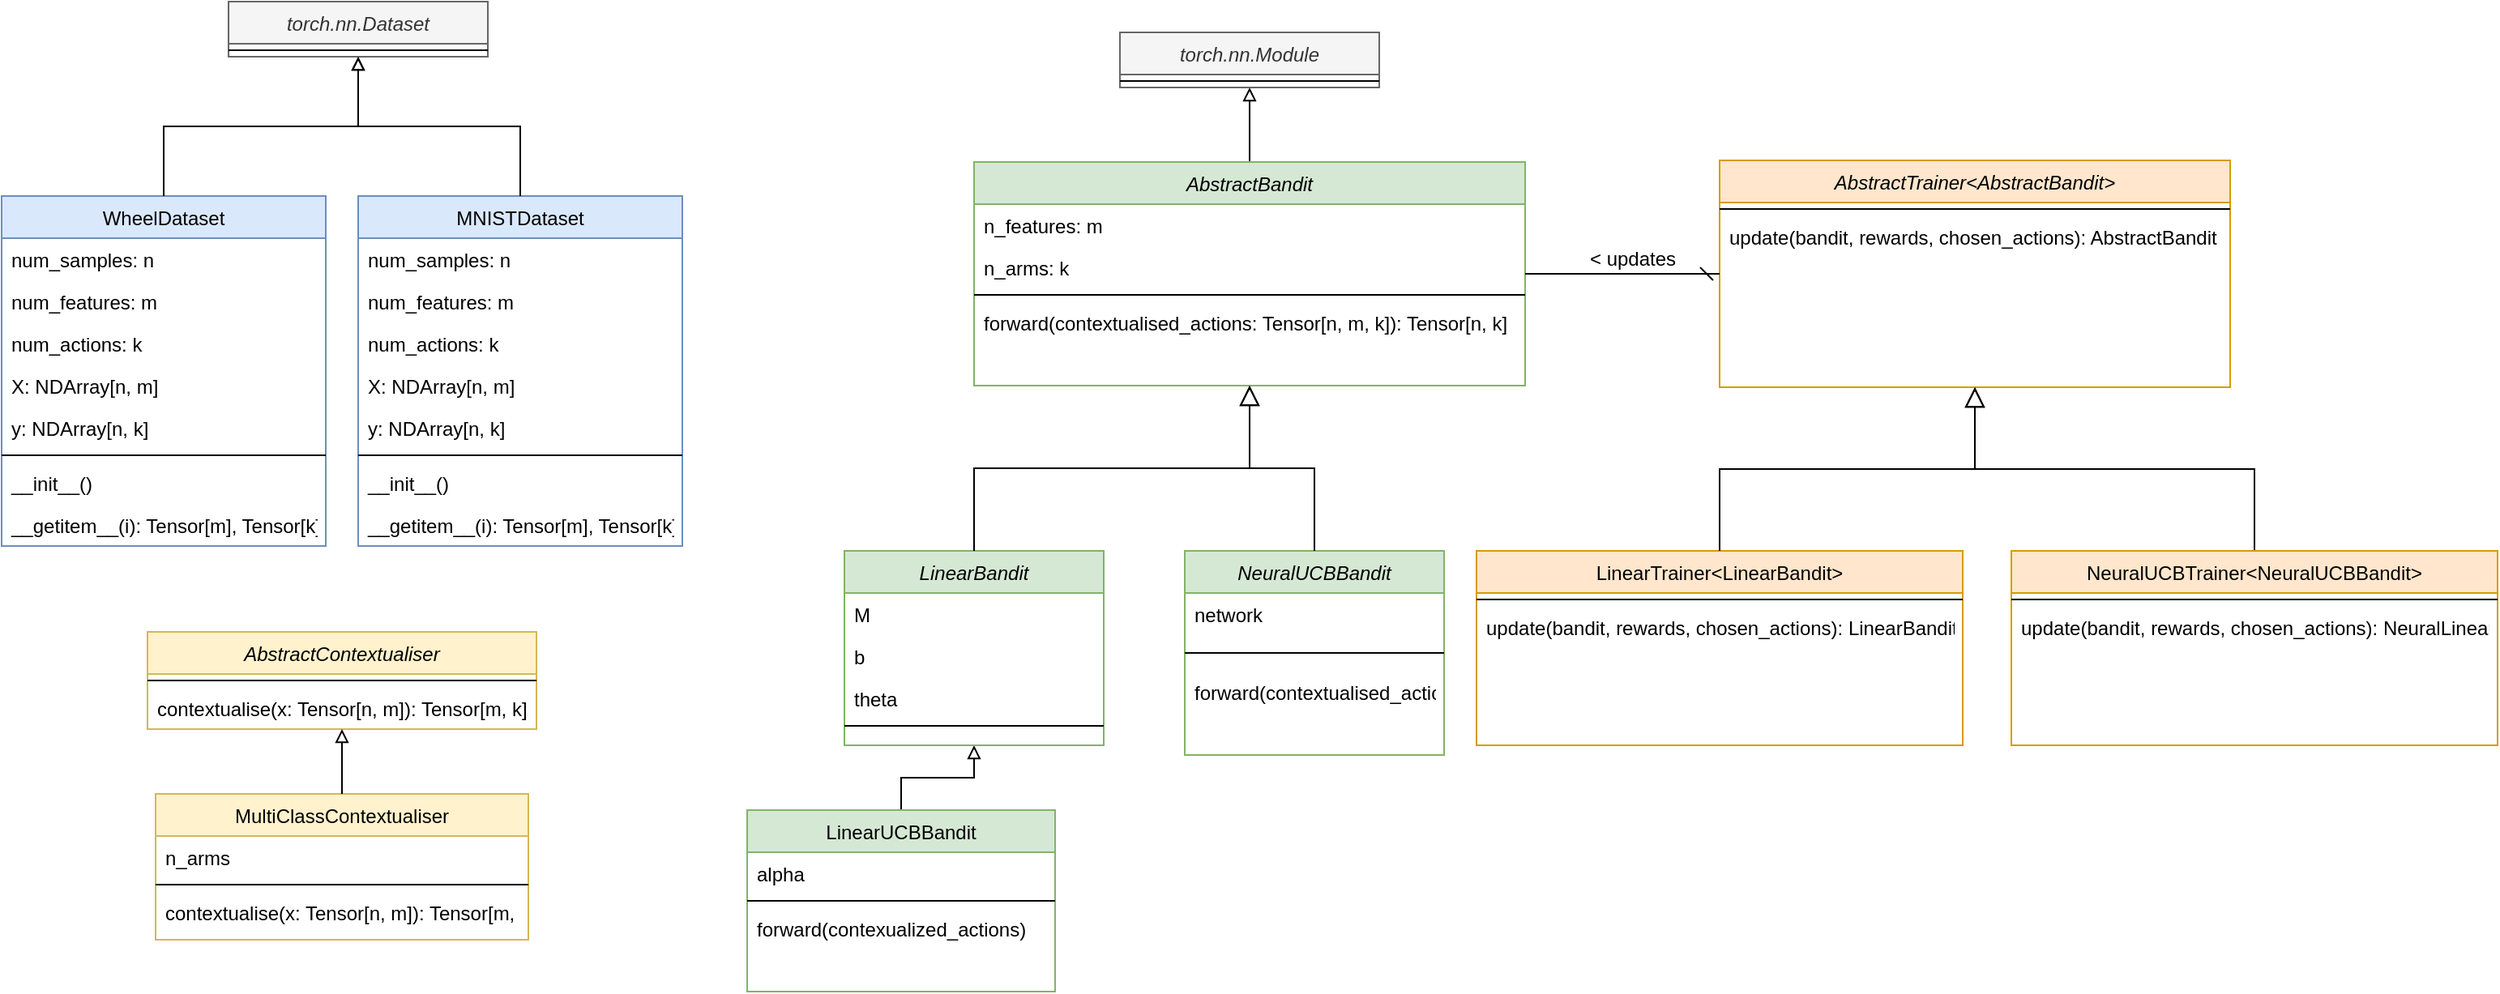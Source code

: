 <mxfile version="24.8.0">
  <diagram id="C5RBs43oDa-KdzZeNtuy" name="Page-1">
    <mxGraphModel dx="1961" dy="703" grid="1" gridSize="10" guides="1" tooltips="1" connect="1" arrows="1" fold="1" page="1" pageScale="1" pageWidth="827" pageHeight="1169" math="0" shadow="0">
      <root>
        <mxCell id="WIyWlLk6GJQsqaUBKTNV-0" />
        <mxCell id="WIyWlLk6GJQsqaUBKTNV-1" parent="WIyWlLk6GJQsqaUBKTNV-0" />
        <mxCell id="ndDULI2O4xI_JfGX-DF0-6" value="" style="edgeStyle=orthogonalEdgeStyle;rounded=0;orthogonalLoop=1;jettySize=auto;html=1;endArrow=block;endFill=0;" edge="1" parent="WIyWlLk6GJQsqaUBKTNV-1" source="zkfFHV4jXpPFQw0GAbJ--0" target="ndDULI2O4xI_JfGX-DF0-0">
          <mxGeometry relative="1" as="geometry" />
        </mxCell>
        <mxCell id="zkfFHV4jXpPFQw0GAbJ--0" value="AbstractBandit" style="swimlane;fontStyle=2;align=center;verticalAlign=top;childLayout=stackLayout;horizontal=1;startSize=26;horizontalStack=0;resizeParent=1;resizeLast=0;collapsible=1;marginBottom=0;rounded=0;shadow=0;strokeWidth=1;fillColor=#d5e8d4;strokeColor=#82b366;" parent="WIyWlLk6GJQsqaUBKTNV-1" vertex="1">
          <mxGeometry x="200" y="120" width="340" height="138" as="geometry">
            <mxRectangle x="230" y="140" width="160" height="26" as="alternateBounds" />
          </mxGeometry>
        </mxCell>
        <mxCell id="zkfFHV4jXpPFQw0GAbJ--2" value="n_features: m" style="text;align=left;verticalAlign=top;spacingLeft=4;spacingRight=4;overflow=hidden;rotatable=0;points=[[0,0.5],[1,0.5]];portConstraint=eastwest;rounded=0;shadow=0;html=0;" parent="zkfFHV4jXpPFQw0GAbJ--0" vertex="1">
          <mxGeometry y="26" width="340" height="26" as="geometry" />
        </mxCell>
        <mxCell id="zkfFHV4jXpPFQw0GAbJ--1" value="n_arms: k" style="text;align=left;verticalAlign=top;spacingLeft=4;spacingRight=4;overflow=hidden;rotatable=0;points=[[0,0.5],[1,0.5]];portConstraint=eastwest;" parent="zkfFHV4jXpPFQw0GAbJ--0" vertex="1">
          <mxGeometry y="52" width="340" height="26" as="geometry" />
        </mxCell>
        <mxCell id="zkfFHV4jXpPFQw0GAbJ--4" value="" style="line;html=1;strokeWidth=1;align=left;verticalAlign=middle;spacingTop=-1;spacingLeft=3;spacingRight=3;rotatable=0;labelPosition=right;points=[];portConstraint=eastwest;" parent="zkfFHV4jXpPFQw0GAbJ--0" vertex="1">
          <mxGeometry y="78" width="340" height="8" as="geometry" />
        </mxCell>
        <mxCell id="zkfFHV4jXpPFQw0GAbJ--5" value="forward(contextualised_actions: Tensor[n, m, k]): Tensor[n, k]" style="text;align=left;verticalAlign=top;spacingLeft=4;spacingRight=4;overflow=hidden;rotatable=0;points=[[0,0.5],[1,0.5]];portConstraint=eastwest;" parent="zkfFHV4jXpPFQw0GAbJ--0" vertex="1">
          <mxGeometry y="86" width="340" height="26" as="geometry" />
        </mxCell>
        <mxCell id="ndDULI2O4xI_JfGX-DF0-14" value="" style="edgeStyle=orthogonalEdgeStyle;rounded=0;orthogonalLoop=1;jettySize=auto;html=1;startArrow=block;startFill=0;endArrow=none;endFill=0;" edge="1" parent="WIyWlLk6GJQsqaUBKTNV-1" source="zkfFHV4jXpPFQw0GAbJ--6" target="ndDULI2O4xI_JfGX-DF0-8">
          <mxGeometry relative="1" as="geometry" />
        </mxCell>
        <mxCell id="zkfFHV4jXpPFQw0GAbJ--6" value="LinearBandit" style="swimlane;fontStyle=2;align=center;verticalAlign=top;childLayout=stackLayout;horizontal=1;startSize=26;horizontalStack=0;resizeParent=1;resizeLast=0;collapsible=1;marginBottom=0;rounded=0;shadow=0;strokeWidth=1;fillColor=#d5e8d4;strokeColor=#82b366;" parent="WIyWlLk6GJQsqaUBKTNV-1" vertex="1">
          <mxGeometry x="120" y="360" width="160" height="120" as="geometry">
            <mxRectangle x="130" y="380" width="160" height="26" as="alternateBounds" />
          </mxGeometry>
        </mxCell>
        <mxCell id="zkfFHV4jXpPFQw0GAbJ--7" value="M" style="text;align=left;verticalAlign=top;spacingLeft=4;spacingRight=4;overflow=hidden;rotatable=0;points=[[0,0.5],[1,0.5]];portConstraint=eastwest;" parent="zkfFHV4jXpPFQw0GAbJ--6" vertex="1">
          <mxGeometry y="26" width="160" height="26" as="geometry" />
        </mxCell>
        <mxCell id="zkfFHV4jXpPFQw0GAbJ--8" value="b" style="text;align=left;verticalAlign=top;spacingLeft=4;spacingRight=4;overflow=hidden;rotatable=0;points=[[0,0.5],[1,0.5]];portConstraint=eastwest;rounded=0;shadow=0;html=0;" parent="zkfFHV4jXpPFQw0GAbJ--6" vertex="1">
          <mxGeometry y="52" width="160" height="26" as="geometry" />
        </mxCell>
        <mxCell id="ndDULI2O4xI_JfGX-DF0-15" value="theta" style="text;align=left;verticalAlign=top;spacingLeft=4;spacingRight=4;overflow=hidden;rotatable=0;points=[[0,0.5],[1,0.5]];portConstraint=eastwest;rounded=0;shadow=0;html=0;" vertex="1" parent="zkfFHV4jXpPFQw0GAbJ--6">
          <mxGeometry y="78" width="160" height="26" as="geometry" />
        </mxCell>
        <mxCell id="zkfFHV4jXpPFQw0GAbJ--9" value="" style="line;html=1;strokeWidth=1;align=left;verticalAlign=middle;spacingTop=-1;spacingLeft=3;spacingRight=3;rotatable=0;labelPosition=right;points=[];portConstraint=eastwest;" parent="zkfFHV4jXpPFQw0GAbJ--6" vertex="1">
          <mxGeometry y="104" width="160" height="8" as="geometry" />
        </mxCell>
        <mxCell id="zkfFHV4jXpPFQw0GAbJ--12" value="" style="endArrow=block;endSize=10;endFill=0;shadow=0;strokeWidth=1;rounded=0;curved=0;edgeStyle=elbowEdgeStyle;elbow=vertical;" parent="WIyWlLk6GJQsqaUBKTNV-1" source="zkfFHV4jXpPFQw0GAbJ--6" target="zkfFHV4jXpPFQw0GAbJ--0" edge="1">
          <mxGeometry width="160" relative="1" as="geometry">
            <mxPoint x="200" y="203" as="sourcePoint" />
            <mxPoint x="200" y="203" as="targetPoint" />
          </mxGeometry>
        </mxCell>
        <mxCell id="zkfFHV4jXpPFQw0GAbJ--13" value="NeuralUCBBandit" style="swimlane;fontStyle=2;align=center;verticalAlign=top;childLayout=stackLayout;horizontal=1;startSize=26;horizontalStack=0;resizeParent=1;resizeLast=0;collapsible=1;marginBottom=0;rounded=0;shadow=0;strokeWidth=1;fillColor=#d5e8d4;strokeColor=#82b366;" parent="WIyWlLk6GJQsqaUBKTNV-1" vertex="1">
          <mxGeometry x="330" y="360" width="160" height="126" as="geometry">
            <mxRectangle x="340" y="380" width="170" height="26" as="alternateBounds" />
          </mxGeometry>
        </mxCell>
        <mxCell id="zkfFHV4jXpPFQw0GAbJ--14" value="network" style="text;align=left;verticalAlign=top;spacingLeft=4;spacingRight=4;overflow=hidden;rotatable=0;points=[[0,0.5],[1,0.5]];portConstraint=eastwest;" parent="zkfFHV4jXpPFQw0GAbJ--13" vertex="1">
          <mxGeometry y="26" width="160" height="26" as="geometry" />
        </mxCell>
        <mxCell id="zkfFHV4jXpPFQw0GAbJ--15" value="" style="line;html=1;strokeWidth=1;align=left;verticalAlign=middle;spacingTop=-1;spacingLeft=3;spacingRight=3;rotatable=0;labelPosition=right;points=[];portConstraint=eastwest;" parent="zkfFHV4jXpPFQw0GAbJ--13" vertex="1">
          <mxGeometry y="52" width="160" height="22" as="geometry" />
        </mxCell>
        <mxCell id="ndDULI2O4xI_JfGX-DF0-28" value="forward(contextualised_actions)" style="text;align=left;verticalAlign=top;spacingLeft=4;spacingRight=4;overflow=hidden;rotatable=0;points=[[0,0.5],[1,0.5]];portConstraint=eastwest;" vertex="1" parent="zkfFHV4jXpPFQw0GAbJ--13">
          <mxGeometry y="74" width="160" height="26" as="geometry" />
        </mxCell>
        <mxCell id="zkfFHV4jXpPFQw0GAbJ--16" value="" style="endArrow=block;endSize=10;endFill=0;shadow=0;strokeWidth=1;rounded=0;curved=0;edgeStyle=elbowEdgeStyle;elbow=vertical;" parent="WIyWlLk6GJQsqaUBKTNV-1" source="zkfFHV4jXpPFQw0GAbJ--13" target="zkfFHV4jXpPFQw0GAbJ--0" edge="1">
          <mxGeometry width="160" relative="1" as="geometry">
            <mxPoint x="210" y="373" as="sourcePoint" />
            <mxPoint x="310" y="271" as="targetPoint" />
          </mxGeometry>
        </mxCell>
        <mxCell id="zkfFHV4jXpPFQw0GAbJ--17" value="AbstractTrainer&lt;AbstractBandit&gt;" style="swimlane;fontStyle=2;align=center;verticalAlign=top;childLayout=stackLayout;horizontal=1;startSize=26;horizontalStack=0;resizeParent=1;resizeLast=0;collapsible=1;marginBottom=0;rounded=0;shadow=0;strokeWidth=1;fillColor=#ffe6cc;strokeColor=#d79b00;" parent="WIyWlLk6GJQsqaUBKTNV-1" vertex="1">
          <mxGeometry x="660" y="119" width="315" height="140" as="geometry">
            <mxRectangle x="550" y="140" width="160" height="26" as="alternateBounds" />
          </mxGeometry>
        </mxCell>
        <mxCell id="zkfFHV4jXpPFQw0GAbJ--23" value="" style="line;html=1;strokeWidth=1;align=left;verticalAlign=middle;spacingTop=-1;spacingLeft=3;spacingRight=3;rotatable=0;labelPosition=right;points=[];portConstraint=eastwest;" parent="zkfFHV4jXpPFQw0GAbJ--17" vertex="1">
          <mxGeometry y="26" width="315" height="8" as="geometry" />
        </mxCell>
        <mxCell id="zkfFHV4jXpPFQw0GAbJ--24" value="update(bandit, rewards, chosen_actions): AbstractBandit" style="text;align=left;verticalAlign=top;spacingLeft=4;spacingRight=4;overflow=hidden;rotatable=0;points=[[0,0.5],[1,0.5]];portConstraint=eastwest;" parent="zkfFHV4jXpPFQw0GAbJ--17" vertex="1">
          <mxGeometry y="34" width="315" height="26" as="geometry" />
        </mxCell>
        <mxCell id="zkfFHV4jXpPFQw0GAbJ--26" value="" style="endArrow=dash;shadow=0;strokeWidth=1;rounded=0;curved=0;endFill=0;edgeStyle=elbowEdgeStyle;elbow=vertical;" parent="WIyWlLk6GJQsqaUBKTNV-1" source="zkfFHV4jXpPFQw0GAbJ--0" target="zkfFHV4jXpPFQw0GAbJ--17" edge="1">
          <mxGeometry x="0.5" y="41" relative="1" as="geometry">
            <mxPoint x="380" y="192" as="sourcePoint" />
            <mxPoint x="540" y="192" as="targetPoint" />
            <mxPoint x="-40" y="32" as="offset" />
          </mxGeometry>
        </mxCell>
        <mxCell id="zkfFHV4jXpPFQw0GAbJ--29" value="&amp;lt; updates" style="text;html=1;resizable=0;points=[];;align=center;verticalAlign=middle;labelBackgroundColor=none;rounded=0;shadow=0;strokeWidth=1;fontSize=12;" parent="zkfFHV4jXpPFQw0GAbJ--26" vertex="1" connectable="0">
          <mxGeometry x="0.5" y="49" relative="1" as="geometry">
            <mxPoint x="-24" y="40" as="offset" />
          </mxGeometry>
        </mxCell>
        <mxCell id="ndDULI2O4xI_JfGX-DF0-0" value="torch.nn.Module" style="swimlane;fontStyle=2;align=center;verticalAlign=top;childLayout=stackLayout;horizontal=1;startSize=26;horizontalStack=0;resizeParent=1;resizeLast=0;collapsible=1;marginBottom=0;rounded=0;shadow=0;strokeWidth=1;fillColor=#f5f5f5;fontColor=#333333;strokeColor=#666666;" vertex="1" parent="WIyWlLk6GJQsqaUBKTNV-1">
          <mxGeometry x="290" y="40" width="160" height="34" as="geometry">
            <mxRectangle x="230" y="140" width="160" height="26" as="alternateBounds" />
          </mxGeometry>
        </mxCell>
        <mxCell id="ndDULI2O4xI_JfGX-DF0-4" value="" style="line;html=1;strokeWidth=1;align=left;verticalAlign=middle;spacingTop=-1;spacingLeft=3;spacingRight=3;rotatable=0;labelPosition=right;points=[];portConstraint=eastwest;" vertex="1" parent="ndDULI2O4xI_JfGX-DF0-0">
          <mxGeometry y="26" width="160" height="8" as="geometry" />
        </mxCell>
        <mxCell id="ndDULI2O4xI_JfGX-DF0-8" value="LinearUCBBandit" style="swimlane;fontStyle=0;align=center;verticalAlign=top;childLayout=stackLayout;horizontal=1;startSize=26;horizontalStack=0;resizeParent=1;resizeLast=0;collapsible=1;marginBottom=0;rounded=0;shadow=0;strokeWidth=1;fillColor=#d5e8d4;strokeColor=#82b366;" vertex="1" parent="WIyWlLk6GJQsqaUBKTNV-1">
          <mxGeometry x="60" y="520" width="190" height="112" as="geometry">
            <mxRectangle x="130" y="380" width="160" height="26" as="alternateBounds" />
          </mxGeometry>
        </mxCell>
        <mxCell id="ndDULI2O4xI_JfGX-DF0-9" value="alpha" style="text;align=left;verticalAlign=top;spacingLeft=4;spacingRight=4;overflow=hidden;rotatable=0;points=[[0,0.5],[1,0.5]];portConstraint=eastwest;" vertex="1" parent="ndDULI2O4xI_JfGX-DF0-8">
          <mxGeometry y="26" width="190" height="26" as="geometry" />
        </mxCell>
        <mxCell id="ndDULI2O4xI_JfGX-DF0-11" value="" style="line;html=1;strokeWidth=1;align=left;verticalAlign=middle;spacingTop=-1;spacingLeft=3;spacingRight=3;rotatable=0;labelPosition=right;points=[];portConstraint=eastwest;" vertex="1" parent="ndDULI2O4xI_JfGX-DF0-8">
          <mxGeometry y="52" width="190" height="8" as="geometry" />
        </mxCell>
        <mxCell id="ndDULI2O4xI_JfGX-DF0-13" value="forward(contexualized_actions)" style="text;align=left;verticalAlign=top;spacingLeft=4;spacingRight=4;overflow=hidden;rotatable=0;points=[[0,0.5],[1,0.5]];portConstraint=eastwest;" vertex="1" parent="ndDULI2O4xI_JfGX-DF0-8">
          <mxGeometry y="60" width="190" height="26" as="geometry" />
        </mxCell>
        <mxCell id="ndDULI2O4xI_JfGX-DF0-16" value="LinearTrainer&lt;LinearBandit&gt;" style="swimlane;fontStyle=0;align=center;verticalAlign=top;childLayout=stackLayout;horizontal=1;startSize=26;horizontalStack=0;resizeParent=1;resizeLast=0;collapsible=1;marginBottom=0;rounded=0;shadow=0;strokeWidth=1;fillColor=#ffe6cc;strokeColor=#d79b00;" vertex="1" parent="WIyWlLk6GJQsqaUBKTNV-1">
          <mxGeometry x="510" y="360" width="300" height="120" as="geometry">
            <mxRectangle x="130" y="380" width="160" height="26" as="alternateBounds" />
          </mxGeometry>
        </mxCell>
        <mxCell id="ndDULI2O4xI_JfGX-DF0-20" value="" style="line;html=1;strokeWidth=1;align=left;verticalAlign=middle;spacingTop=-1;spacingLeft=3;spacingRight=3;rotatable=0;labelPosition=right;points=[];portConstraint=eastwest;" vertex="1" parent="ndDULI2O4xI_JfGX-DF0-16">
          <mxGeometry y="26" width="300" height="8" as="geometry" />
        </mxCell>
        <mxCell id="ndDULI2O4xI_JfGX-DF0-22" value="update(bandit, rewards, chosen_actions): LinearBandit" style="text;align=left;verticalAlign=top;spacingLeft=4;spacingRight=4;overflow=hidden;rotatable=0;points=[[0,0.5],[1,0.5]];portConstraint=eastwest;" vertex="1" parent="ndDULI2O4xI_JfGX-DF0-16">
          <mxGeometry y="34" width="300" height="26" as="geometry" />
        </mxCell>
        <mxCell id="ndDULI2O4xI_JfGX-DF0-21" value="" style="endArrow=block;endSize=10;endFill=0;shadow=0;strokeWidth=1;rounded=0;curved=0;edgeStyle=elbowEdgeStyle;elbow=vertical;entryX=0.5;entryY=1;entryDx=0;entryDy=0;" edge="1" parent="WIyWlLk6GJQsqaUBKTNV-1" source="ndDULI2O4xI_JfGX-DF0-16" target="zkfFHV4jXpPFQw0GAbJ--17">
          <mxGeometry width="160" relative="1" as="geometry">
            <mxPoint x="590" y="203" as="sourcePoint" />
            <mxPoint x="680" y="258" as="targetPoint" />
          </mxGeometry>
        </mxCell>
        <mxCell id="ndDULI2O4xI_JfGX-DF0-23" value="" style="endArrow=block;endSize=10;endFill=0;shadow=0;strokeWidth=1;rounded=0;curved=0;edgeStyle=elbowEdgeStyle;elbow=vertical;entryX=0.5;entryY=1;entryDx=0;entryDy=0;exitX=0.5;exitY=0;exitDx=0;exitDy=0;" edge="1" parent="WIyWlLk6GJQsqaUBKTNV-1" source="ndDULI2O4xI_JfGX-DF0-24" target="zkfFHV4jXpPFQw0GAbJ--17">
          <mxGeometry width="160" relative="1" as="geometry">
            <mxPoint x="920" y="360" as="sourcePoint" />
            <mxPoint x="693" y="270" as="targetPoint" />
          </mxGeometry>
        </mxCell>
        <mxCell id="ndDULI2O4xI_JfGX-DF0-24" value="NeuralUCBTrainer&lt;NeuralUCBBandit&gt;" style="swimlane;fontStyle=0;align=center;verticalAlign=top;childLayout=stackLayout;horizontal=1;startSize=26;horizontalStack=0;resizeParent=1;resizeLast=0;collapsible=1;marginBottom=0;rounded=0;shadow=0;strokeWidth=1;fillColor=#ffe6cc;strokeColor=#d79b00;" vertex="1" parent="WIyWlLk6GJQsqaUBKTNV-1">
          <mxGeometry x="840" y="360" width="300" height="120" as="geometry">
            <mxRectangle x="130" y="380" width="160" height="26" as="alternateBounds" />
          </mxGeometry>
        </mxCell>
        <mxCell id="ndDULI2O4xI_JfGX-DF0-25" value="" style="line;html=1;strokeWidth=1;align=left;verticalAlign=middle;spacingTop=-1;spacingLeft=3;spacingRight=3;rotatable=0;labelPosition=right;points=[];portConstraint=eastwest;" vertex="1" parent="ndDULI2O4xI_JfGX-DF0-24">
          <mxGeometry y="26" width="300" height="8" as="geometry" />
        </mxCell>
        <mxCell id="ndDULI2O4xI_JfGX-DF0-26" value="update(bandit, rewards, chosen_actions): NeuralLinearBandit" style="text;align=left;verticalAlign=top;spacingLeft=4;spacingRight=4;overflow=hidden;rotatable=0;points=[[0,0.5],[1,0.5]];portConstraint=eastwest;" vertex="1" parent="ndDULI2O4xI_JfGX-DF0-24">
          <mxGeometry y="34" width="300" height="26" as="geometry" />
        </mxCell>
        <mxCell id="ndDULI2O4xI_JfGX-DF0-31" value="MNISTDataset" style="swimlane;fontStyle=0;align=center;verticalAlign=top;childLayout=stackLayout;horizontal=1;startSize=26;horizontalStack=0;resizeParent=1;resizeLast=0;collapsible=1;marginBottom=0;rounded=0;shadow=0;strokeWidth=1;fillColor=#dae8fc;strokeColor=#6c8ebf;" vertex="1" parent="WIyWlLk6GJQsqaUBKTNV-1">
          <mxGeometry x="-180" y="141" width="200" height="216" as="geometry">
            <mxRectangle x="130" y="380" width="160" height="26" as="alternateBounds" />
          </mxGeometry>
        </mxCell>
        <mxCell id="ndDULI2O4xI_JfGX-DF0-32" value="num_samples: n" style="text;align=left;verticalAlign=top;spacingLeft=4;spacingRight=4;overflow=hidden;rotatable=0;points=[[0,0.5],[1,0.5]];portConstraint=eastwest;" vertex="1" parent="ndDULI2O4xI_JfGX-DF0-31">
          <mxGeometry y="26" width="200" height="26" as="geometry" />
        </mxCell>
        <mxCell id="ndDULI2O4xI_JfGX-DF0-35" value="num_features: m" style="text;align=left;verticalAlign=top;spacingLeft=4;spacingRight=4;overflow=hidden;rotatable=0;points=[[0,0.5],[1,0.5]];portConstraint=eastwest;" vertex="1" parent="ndDULI2O4xI_JfGX-DF0-31">
          <mxGeometry y="52" width="200" height="26" as="geometry" />
        </mxCell>
        <mxCell id="ndDULI2O4xI_JfGX-DF0-36" value="num_actions: k" style="text;align=left;verticalAlign=top;spacingLeft=4;spacingRight=4;overflow=hidden;rotatable=0;points=[[0,0.5],[1,0.5]];portConstraint=eastwest;" vertex="1" parent="ndDULI2O4xI_JfGX-DF0-31">
          <mxGeometry y="78" width="200" height="26" as="geometry" />
        </mxCell>
        <mxCell id="ndDULI2O4xI_JfGX-DF0-39" value="X: NDArray[n, m]" style="text;align=left;verticalAlign=top;spacingLeft=4;spacingRight=4;overflow=hidden;rotatable=0;points=[[0,0.5],[1,0.5]];portConstraint=eastwest;" vertex="1" parent="ndDULI2O4xI_JfGX-DF0-31">
          <mxGeometry y="104" width="200" height="26" as="geometry" />
        </mxCell>
        <mxCell id="ndDULI2O4xI_JfGX-DF0-38" value="y: NDArray[n, k]" style="text;align=left;verticalAlign=top;spacingLeft=4;spacingRight=4;overflow=hidden;rotatable=0;points=[[0,0.5],[1,0.5]];portConstraint=eastwest;" vertex="1" parent="ndDULI2O4xI_JfGX-DF0-31">
          <mxGeometry y="130" width="200" height="26" as="geometry" />
        </mxCell>
        <mxCell id="ndDULI2O4xI_JfGX-DF0-33" value="" style="line;html=1;strokeWidth=1;align=left;verticalAlign=middle;spacingTop=-1;spacingLeft=3;spacingRight=3;rotatable=0;labelPosition=right;points=[];portConstraint=eastwest;" vertex="1" parent="ndDULI2O4xI_JfGX-DF0-31">
          <mxGeometry y="156" width="200" height="8" as="geometry" />
        </mxCell>
        <mxCell id="ndDULI2O4xI_JfGX-DF0-34" value="__init__()" style="text;align=left;verticalAlign=top;spacingLeft=4;spacingRight=4;overflow=hidden;rotatable=0;points=[[0,0.5],[1,0.5]];portConstraint=eastwest;" vertex="1" parent="ndDULI2O4xI_JfGX-DF0-31">
          <mxGeometry y="164" width="200" height="26" as="geometry" />
        </mxCell>
        <mxCell id="ndDULI2O4xI_JfGX-DF0-37" value="__getitem__(i): Tensor[m], Tensor[k]" style="text;align=left;verticalAlign=top;spacingLeft=4;spacingRight=4;overflow=hidden;rotatable=0;points=[[0,0.5],[1,0.5]];portConstraint=eastwest;" vertex="1" parent="ndDULI2O4xI_JfGX-DF0-31">
          <mxGeometry y="190" width="200" height="26" as="geometry" />
        </mxCell>
        <mxCell id="ndDULI2O4xI_JfGX-DF0-40" value="WheelDataset" style="swimlane;fontStyle=0;align=center;verticalAlign=top;childLayout=stackLayout;horizontal=1;startSize=26;horizontalStack=0;resizeParent=1;resizeLast=0;collapsible=1;marginBottom=0;rounded=0;shadow=0;strokeWidth=1;fillColor=#dae8fc;strokeColor=#6c8ebf;" vertex="1" parent="WIyWlLk6GJQsqaUBKTNV-1">
          <mxGeometry x="-400" y="141" width="200" height="216" as="geometry">
            <mxRectangle x="130" y="380" width="160" height="26" as="alternateBounds" />
          </mxGeometry>
        </mxCell>
        <mxCell id="ndDULI2O4xI_JfGX-DF0-41" value="num_samples: n" style="text;align=left;verticalAlign=top;spacingLeft=4;spacingRight=4;overflow=hidden;rotatable=0;points=[[0,0.5],[1,0.5]];portConstraint=eastwest;" vertex="1" parent="ndDULI2O4xI_JfGX-DF0-40">
          <mxGeometry y="26" width="200" height="26" as="geometry" />
        </mxCell>
        <mxCell id="ndDULI2O4xI_JfGX-DF0-42" value="num_features: m" style="text;align=left;verticalAlign=top;spacingLeft=4;spacingRight=4;overflow=hidden;rotatable=0;points=[[0,0.5],[1,0.5]];portConstraint=eastwest;" vertex="1" parent="ndDULI2O4xI_JfGX-DF0-40">
          <mxGeometry y="52" width="200" height="26" as="geometry" />
        </mxCell>
        <mxCell id="ndDULI2O4xI_JfGX-DF0-43" value="num_actions: k" style="text;align=left;verticalAlign=top;spacingLeft=4;spacingRight=4;overflow=hidden;rotatable=0;points=[[0,0.5],[1,0.5]];portConstraint=eastwest;" vertex="1" parent="ndDULI2O4xI_JfGX-DF0-40">
          <mxGeometry y="78" width="200" height="26" as="geometry" />
        </mxCell>
        <mxCell id="ndDULI2O4xI_JfGX-DF0-44" value="X: NDArray[n, m]" style="text;align=left;verticalAlign=top;spacingLeft=4;spacingRight=4;overflow=hidden;rotatable=0;points=[[0,0.5],[1,0.5]];portConstraint=eastwest;" vertex="1" parent="ndDULI2O4xI_JfGX-DF0-40">
          <mxGeometry y="104" width="200" height="26" as="geometry" />
        </mxCell>
        <mxCell id="ndDULI2O4xI_JfGX-DF0-45" value="y: NDArray[n, k]" style="text;align=left;verticalAlign=top;spacingLeft=4;spacingRight=4;overflow=hidden;rotatable=0;points=[[0,0.5],[1,0.5]];portConstraint=eastwest;" vertex="1" parent="ndDULI2O4xI_JfGX-DF0-40">
          <mxGeometry y="130" width="200" height="26" as="geometry" />
        </mxCell>
        <mxCell id="ndDULI2O4xI_JfGX-DF0-46" value="" style="line;html=1;strokeWidth=1;align=left;verticalAlign=middle;spacingTop=-1;spacingLeft=3;spacingRight=3;rotatable=0;labelPosition=right;points=[];portConstraint=eastwest;" vertex="1" parent="ndDULI2O4xI_JfGX-DF0-40">
          <mxGeometry y="156" width="200" height="8" as="geometry" />
        </mxCell>
        <mxCell id="ndDULI2O4xI_JfGX-DF0-47" value="__init__()" style="text;align=left;verticalAlign=top;spacingLeft=4;spacingRight=4;overflow=hidden;rotatable=0;points=[[0,0.5],[1,0.5]];portConstraint=eastwest;" vertex="1" parent="ndDULI2O4xI_JfGX-DF0-40">
          <mxGeometry y="164" width="200" height="26" as="geometry" />
        </mxCell>
        <mxCell id="ndDULI2O4xI_JfGX-DF0-48" value="__getitem__(i): Tensor[m], Tensor[k]" style="text;align=left;verticalAlign=top;spacingLeft=4;spacingRight=4;overflow=hidden;rotatable=0;points=[[0,0.5],[1,0.5]];portConstraint=eastwest;" vertex="1" parent="ndDULI2O4xI_JfGX-DF0-40">
          <mxGeometry y="190" width="200" height="26" as="geometry" />
        </mxCell>
        <mxCell id="ndDULI2O4xI_JfGX-DF0-59" value="" style="edgeStyle=orthogonalEdgeStyle;rounded=0;orthogonalLoop=1;jettySize=auto;html=1;endArrow=block;endFill=0;exitX=0.5;exitY=0;exitDx=0;exitDy=0;" edge="1" parent="WIyWlLk6GJQsqaUBKTNV-1" target="ndDULI2O4xI_JfGX-DF0-60" source="ndDULI2O4xI_JfGX-DF0-40">
          <mxGeometry relative="1" as="geometry">
            <mxPoint x="-180" y="121" as="sourcePoint" />
          </mxGeometry>
        </mxCell>
        <mxCell id="ndDULI2O4xI_JfGX-DF0-60" value="torch.nn.Dataset" style="swimlane;fontStyle=2;align=center;verticalAlign=top;childLayout=stackLayout;horizontal=1;startSize=26;horizontalStack=0;resizeParent=1;resizeLast=0;collapsible=1;marginBottom=0;rounded=0;shadow=0;strokeWidth=1;fillColor=#f5f5f5;fontColor=#333333;strokeColor=#666666;" vertex="1" parent="WIyWlLk6GJQsqaUBKTNV-1">
          <mxGeometry x="-260" y="21" width="160" height="34" as="geometry">
            <mxRectangle x="230" y="140" width="160" height="26" as="alternateBounds" />
          </mxGeometry>
        </mxCell>
        <mxCell id="ndDULI2O4xI_JfGX-DF0-61" value="" style="line;html=1;strokeWidth=1;align=left;verticalAlign=middle;spacingTop=-1;spacingLeft=3;spacingRight=3;rotatable=0;labelPosition=right;points=[];portConstraint=eastwest;" vertex="1" parent="ndDULI2O4xI_JfGX-DF0-60">
          <mxGeometry y="26" width="160" height="8" as="geometry" />
        </mxCell>
        <mxCell id="ndDULI2O4xI_JfGX-DF0-62" value="" style="edgeStyle=orthogonalEdgeStyle;rounded=0;orthogonalLoop=1;jettySize=auto;html=1;endArrow=block;endFill=0;exitX=0.5;exitY=0;exitDx=0;exitDy=0;entryX=0.5;entryY=1;entryDx=0;entryDy=0;" edge="1" parent="WIyWlLk6GJQsqaUBKTNV-1" source="ndDULI2O4xI_JfGX-DF0-31" target="ndDULI2O4xI_JfGX-DF0-60">
          <mxGeometry relative="1" as="geometry">
            <mxPoint x="-290" y="151" as="sourcePoint" />
            <mxPoint x="-170" y="65" as="targetPoint" />
          </mxGeometry>
        </mxCell>
        <mxCell id="ndDULI2O4xI_JfGX-DF0-63" value="AbstractContextualiser" style="swimlane;fontStyle=2;align=center;verticalAlign=top;childLayout=stackLayout;horizontal=1;startSize=26;horizontalStack=0;resizeParent=1;resizeLast=0;collapsible=1;marginBottom=0;rounded=0;shadow=0;strokeWidth=1;fillColor=#fff2cc;strokeColor=#d6b656;" vertex="1" parent="WIyWlLk6GJQsqaUBKTNV-1">
          <mxGeometry x="-310" y="410" width="240" height="60" as="geometry">
            <mxRectangle x="130" y="380" width="160" height="26" as="alternateBounds" />
          </mxGeometry>
        </mxCell>
        <mxCell id="ndDULI2O4xI_JfGX-DF0-69" value="" style="line;html=1;strokeWidth=1;align=left;verticalAlign=middle;spacingTop=-1;spacingLeft=3;spacingRight=3;rotatable=0;labelPosition=right;points=[];portConstraint=eastwest;" vertex="1" parent="ndDULI2O4xI_JfGX-DF0-63">
          <mxGeometry y="26" width="240" height="8" as="geometry" />
        </mxCell>
        <mxCell id="ndDULI2O4xI_JfGX-DF0-71" value="contextualise(x: Tensor[n, m]): Tensor[m, k]" style="text;align=left;verticalAlign=top;spacingLeft=4;spacingRight=4;overflow=hidden;rotatable=0;points=[[0,0.5],[1,0.5]];portConstraint=eastwest;" vertex="1" parent="ndDULI2O4xI_JfGX-DF0-63">
          <mxGeometry y="34" width="240" height="26" as="geometry" />
        </mxCell>
        <mxCell id="ndDULI2O4xI_JfGX-DF0-72" value="MultiClassContextualiser" style="swimlane;fontStyle=0;align=center;verticalAlign=top;childLayout=stackLayout;horizontal=1;startSize=26;horizontalStack=0;resizeParent=1;resizeLast=0;collapsible=1;marginBottom=0;rounded=0;shadow=0;strokeWidth=1;fillColor=#fff2cc;strokeColor=#d6b656;" vertex="1" parent="WIyWlLk6GJQsqaUBKTNV-1">
          <mxGeometry x="-305" y="510" width="230" height="90" as="geometry">
            <mxRectangle x="130" y="380" width="160" height="26" as="alternateBounds" />
          </mxGeometry>
        </mxCell>
        <mxCell id="ndDULI2O4xI_JfGX-DF0-73" value="n_arms" style="text;align=left;verticalAlign=top;spacingLeft=4;spacingRight=4;overflow=hidden;rotatable=0;points=[[0,0.5],[1,0.5]];portConstraint=eastwest;" vertex="1" parent="ndDULI2O4xI_JfGX-DF0-72">
          <mxGeometry y="26" width="230" height="26" as="geometry" />
        </mxCell>
        <mxCell id="ndDULI2O4xI_JfGX-DF0-78" value="" style="line;html=1;strokeWidth=1;align=left;verticalAlign=middle;spacingTop=-1;spacingLeft=3;spacingRight=3;rotatable=0;labelPosition=right;points=[];portConstraint=eastwest;" vertex="1" parent="ndDULI2O4xI_JfGX-DF0-72">
          <mxGeometry y="52" width="230" height="8" as="geometry" />
        </mxCell>
        <mxCell id="ndDULI2O4xI_JfGX-DF0-80" value="contextualise(x: Tensor[n, m]): Tensor[m, k]" style="text;align=left;verticalAlign=top;spacingLeft=4;spacingRight=4;overflow=hidden;rotatable=0;points=[[0,0.5],[1,0.5]];portConstraint=eastwest;" vertex="1" parent="ndDULI2O4xI_JfGX-DF0-72">
          <mxGeometry y="60" width="230" height="26" as="geometry" />
        </mxCell>
        <mxCell id="ndDULI2O4xI_JfGX-DF0-81" value="" style="edgeStyle=orthogonalEdgeStyle;rounded=0;orthogonalLoop=1;jettySize=auto;html=1;endArrow=block;endFill=0;exitX=0.5;exitY=0;exitDx=0;exitDy=0;" edge="1" parent="WIyWlLk6GJQsqaUBKTNV-1" source="ndDULI2O4xI_JfGX-DF0-72" target="ndDULI2O4xI_JfGX-DF0-63">
          <mxGeometry relative="1" as="geometry">
            <mxPoint x="-350" y="596" as="sourcePoint" />
            <mxPoint x="-240" y="500" as="targetPoint" />
          </mxGeometry>
        </mxCell>
      </root>
    </mxGraphModel>
  </diagram>
</mxfile>
